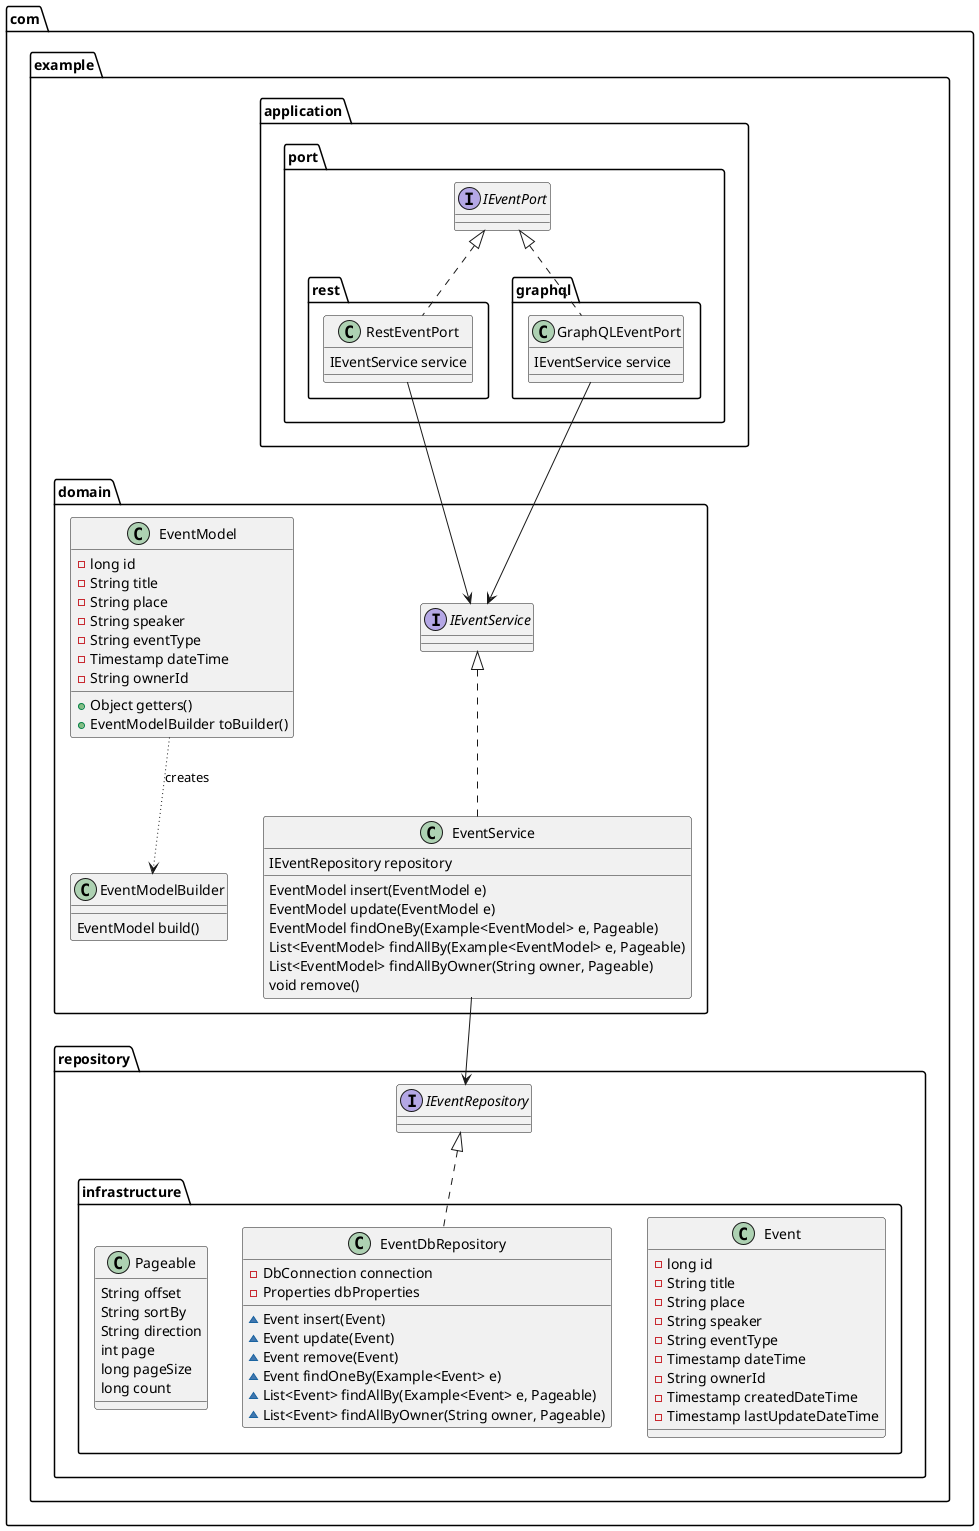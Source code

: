 @startuml

namespace com.example {

    namespace application {
        
        namespace port {

            interface IEventPort

            namespace rest {

                class RestEventPort implements com.example.application.port.IEventPort{
                    IEventService service
                }
            }

            namespace graphql {

                class GraphQLEventPort implements com.example.application.port.IEventPort{
                    IEventService service
                }
            }
        }
    }

    namespace domain {

        interface IEventService

        class EventModel {
            - long id
            - String title
            - String place
            - String speaker
            - String eventType
            - Timestamp dateTime
            - String ownerId
            + Object getters()
            + EventModelBuilder toBuilder()
        }

        class EventModelBuilder {
            EventModel build()
        }

        class EventService implements IEventService {
            IEventRepository repository
            EventModel insert(EventModel e)
            EventModel update(EventModel e)
            EventModel findOneBy(Example<EventModel> e, Pageable)
            List<EventModel> findAllBy(Example<EventModel> e, Pageable)
            List<EventModel> findAllByOwner(String owner, Pageable)
            void remove()
        }
    }

    namespace repository {

        interface IEventRepository

        namespace infrastructure { 
            class Event {
                - long id
                - String title
                - String place
                - String speaker
                - String eventType
                - Timestamp dateTime
                - String ownerId
                - Timestamp createdDateTime
                - Timestamp lastUpdateDateTime
            }

            class EventDbRepository implements com.example.repository.IEventRepository{
                - DbConnection connection
                - Properties dbProperties
                ~ Event insert(Event)
                ~ Event update(Event)
                ~ Event remove(Event)
                ~ Event findOneBy(Example<Event> e)
                ~ List<Event> findAllBy(Example<Event> e, Pageable)
                ~ List<Event> findAllByOwner(String owner, Pageable)

            }

            class Pageable {
                String offset
                String sortBy
                String direction
                int page
                long pageSize
                long count
            }
        }
    }
    
}

com.example.domain.EventModel -[dotted]-> com.example.domain.EventModelBuilder : creates

com.example.domain.EventService --> com.example.repository.IEventRepository

com.example.application.port.rest.RestEventPort --> com.example.domain.IEventService
com.example.application.port.graphql.GraphQLEventPort --> com.example.domain.IEventService

@enduml